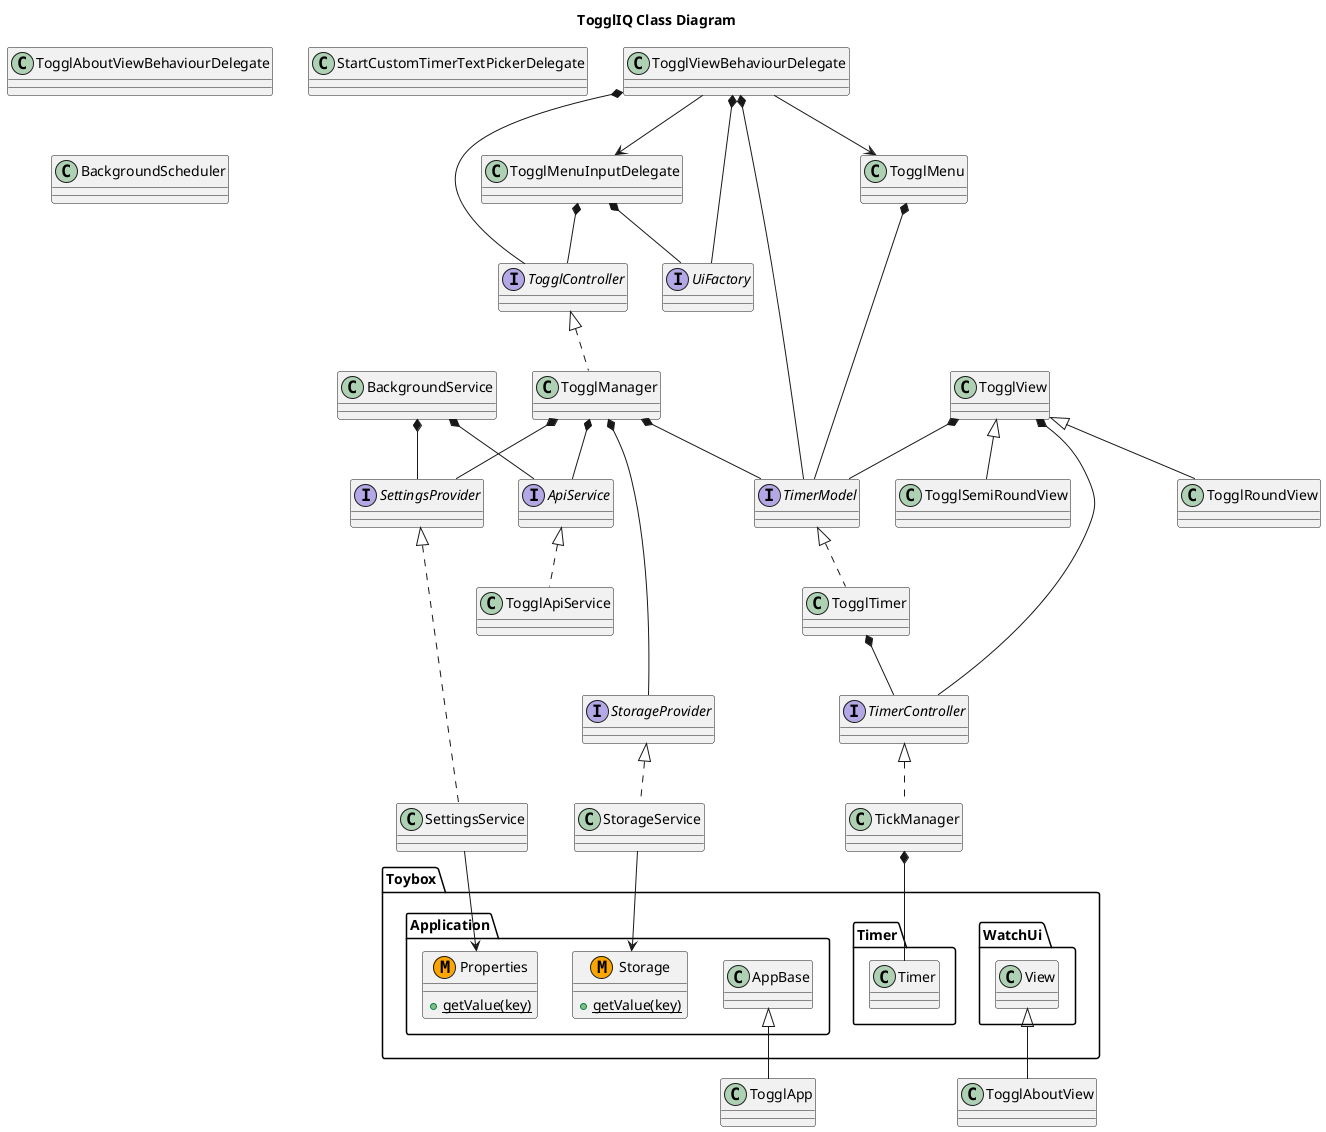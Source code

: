 @startuml

title TogglIQ Class Diagram

class TickManager implements TimerController {
}

class TogglApiService implements ApiService {
}

class TogglApp extends Toybox.Application.AppBase{
}

class TogglManager implements TogglController {
}

class TogglTimer implements TimerModel {
}

class TogglAboutView extends Toybox.WatchUi.View {
}

class TogglAboutViewBehaviourDelegate  {
}

class TogglView {
}

class TogglRoundView extends TogglView {
}

class TogglSemiRoundView extends TogglView {
}

class TogglViewBehaviourDelegate {
}

class StartCustomTimerTextPickerDelegate {
}

class TogglMenu {
}

class TogglMenuInputDelegate {
}

class BackgroundScheduler {
}

class BackgroundService {
}

class SettingsService implements SettingsProvider {
}

class StorageService implements StorageProvider {
}

interface ApiService {
}

interface TimerModel {
}

interface SettingsProvider {
}

interface StorageProvider {
}

interface TimerController {
}

interface TogglController {
}

class Toybox.Timer.Timer {
}

class Toybox.Application.AppBase {
}

class Toybox.Application.Storage <<(M, orange)>> {
  + {static} getValue(key)
}

class Toybox.Application.Properties <<(M, orange)>> {
  + {static} getValue(key)
}

interface UiFactory {
}

TogglView *-- TimerModel
TogglView *-- TimerController

TogglViewBehaviourDelegate *-- UiFactory
TogglViewBehaviourDelegate *-- TimerModel
TogglViewBehaviourDelegate *-- TogglController
TogglViewBehaviourDelegate --> TogglMenu
TogglViewBehaviourDelegate --> TogglMenuInputDelegate

TogglMenu *-- TimerModel

TogglMenuInputDelegate *-- TogglController
TogglMenuInputDelegate *-- UiFactory

BackgroundService *-- ApiService
BackgroundService *-- SettingsProvider

SettingsService --> Toybox.Application.Properties
StorageService --> Toybox.Application.Storage

TickManager *-- Toybox.Timer.Timer

TogglTimer *-- TimerController

TogglManager *-- ApiService
TogglManager *-- TimerModel
TogglManager *-- SettingsProvider
TogglManager *-- StorageProvider

@enduml

